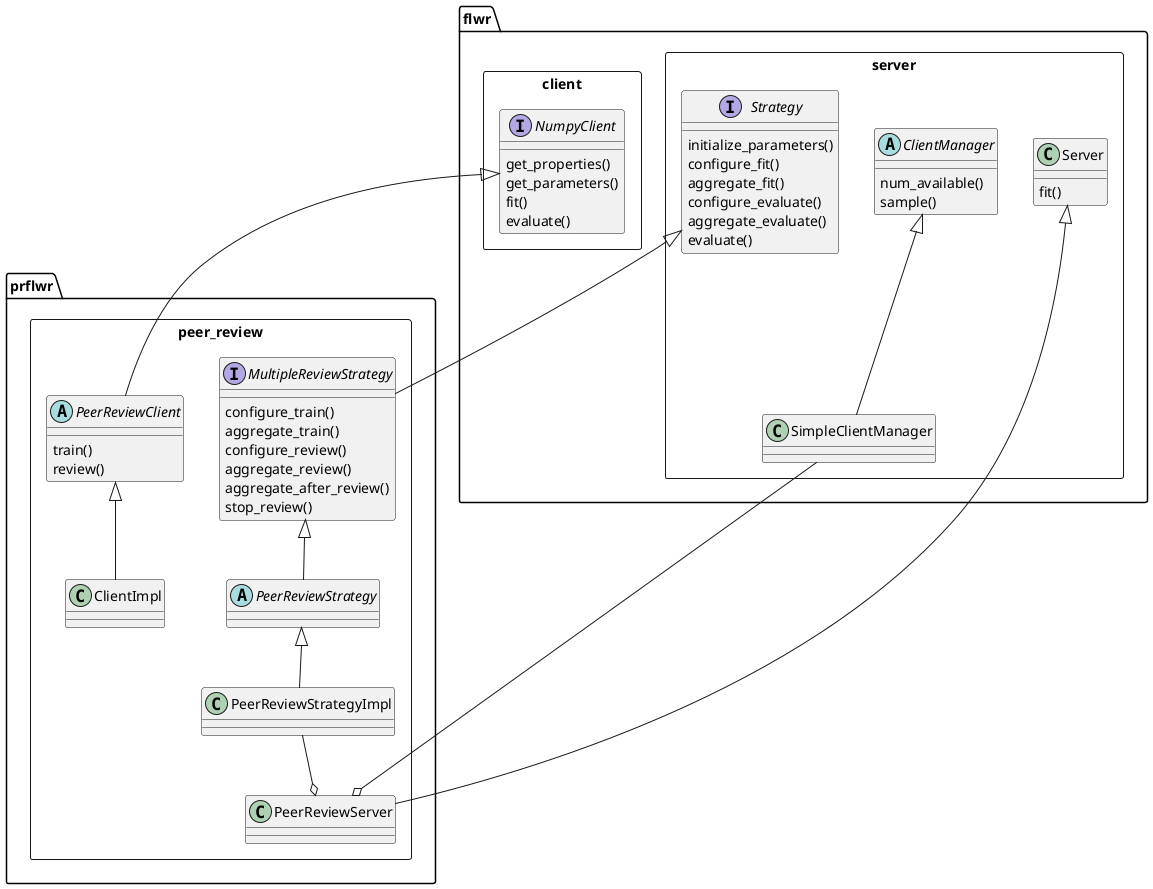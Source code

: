 @startuml classi
package flwr.server <<Rectangle>> {

    class Server {
        fit()
    }

    interface Strategy {
        initialize_parameters()
        configure_fit()
        aggregate_fit()
        configure_evaluate()
        aggregate_evaluate()
        evaluate()
    }

    abstract ClientManager {
        num_available()
        sample()
    }

    class SimpleClientManager{
    }

}

package flwr.client <<Rectangle>> {

    interface NumpyClient {
        get_properties()
        get_parameters()
        fit()
        evaluate()
    }

}

package prflwr.peer_review <<Rectangle>> {

    abstract PeerReviewClient {
        train()
        review()
    }

    class ClientImpl{
    }

    class PeerReviewServer{
    }

    interface MultipleReviewStrategy {
        configure_train()
        aggregate_train()
        configure_review()
        aggregate_review()
        aggregate_after_review()
        stop_review()
    }

    abstract PeerReviewStrategy {
    }

    class PeerReviewStrategyImpl{
    }

}

ClientManager <|-- SimpleClientManager
Server <|-- PeerReviewServer
PeerReviewClient <|-- ClientImpl
NumpyClient <|-- PeerReviewClient
Strategy <|-- MultipleReviewStrategy
MultipleReviewStrategy <|-- PeerReviewStrategy
PeerReviewStrategy <|-- PeerReviewStrategyImpl
PeerReviewStrategyImpl --o PeerReviewServer
SimpleClientManager --o PeerReviewServer
@enduml
